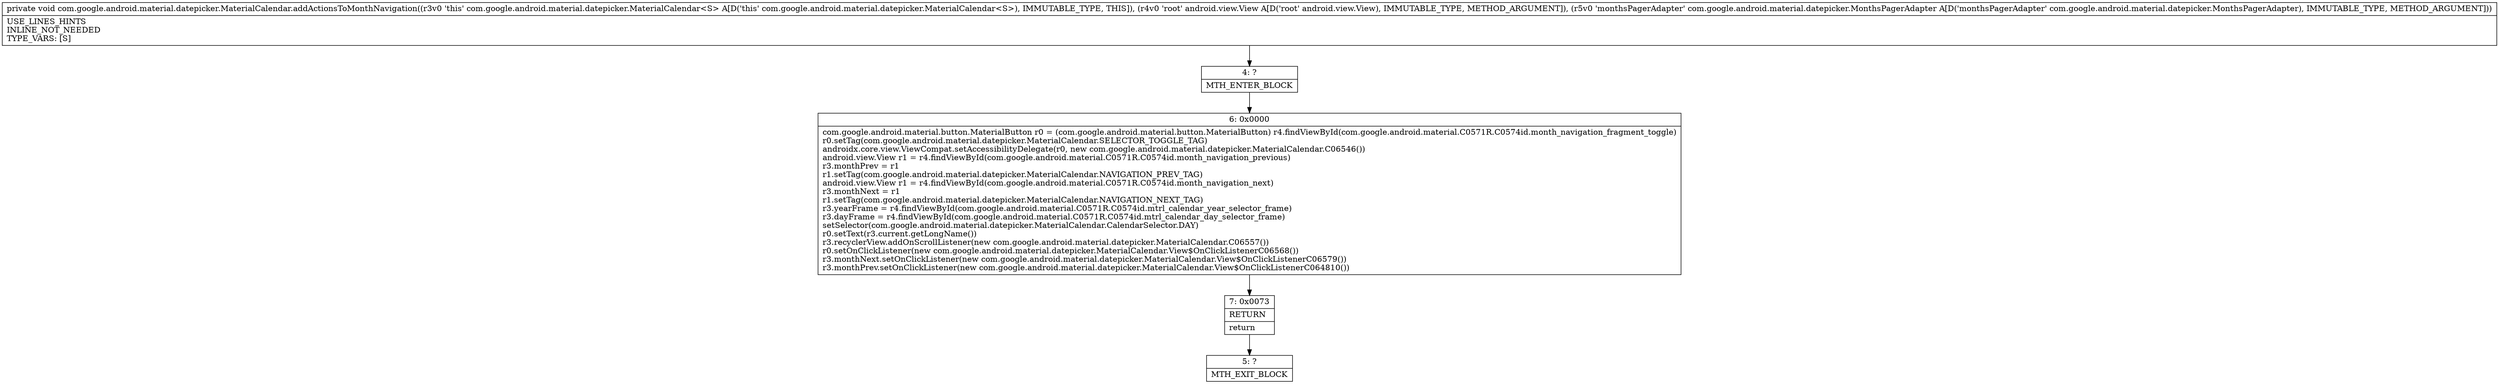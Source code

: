 digraph "CFG forcom.google.android.material.datepicker.MaterialCalendar.addActionsToMonthNavigation(Landroid\/view\/View;Lcom\/google\/android\/material\/datepicker\/MonthsPagerAdapter;)V" {
Node_4 [shape=record,label="{4\:\ ?|MTH_ENTER_BLOCK\l}"];
Node_6 [shape=record,label="{6\:\ 0x0000|com.google.android.material.button.MaterialButton r0 = (com.google.android.material.button.MaterialButton) r4.findViewById(com.google.android.material.C0571R.C0574id.month_navigation_fragment_toggle)\lr0.setTag(com.google.android.material.datepicker.MaterialCalendar.SELECTOR_TOGGLE_TAG)\landroidx.core.view.ViewCompat.setAccessibilityDelegate(r0, new com.google.android.material.datepicker.MaterialCalendar.C06546())\landroid.view.View r1 = r4.findViewById(com.google.android.material.C0571R.C0574id.month_navigation_previous)\lr3.monthPrev = r1\lr1.setTag(com.google.android.material.datepicker.MaterialCalendar.NAVIGATION_PREV_TAG)\landroid.view.View r1 = r4.findViewById(com.google.android.material.C0571R.C0574id.month_navigation_next)\lr3.monthNext = r1\lr1.setTag(com.google.android.material.datepicker.MaterialCalendar.NAVIGATION_NEXT_TAG)\lr3.yearFrame = r4.findViewById(com.google.android.material.C0571R.C0574id.mtrl_calendar_year_selector_frame)\lr3.dayFrame = r4.findViewById(com.google.android.material.C0571R.C0574id.mtrl_calendar_day_selector_frame)\lsetSelector(com.google.android.material.datepicker.MaterialCalendar.CalendarSelector.DAY)\lr0.setText(r3.current.getLongName())\lr3.recyclerView.addOnScrollListener(new com.google.android.material.datepicker.MaterialCalendar.C06557())\lr0.setOnClickListener(new com.google.android.material.datepicker.MaterialCalendar.View$OnClickListenerC06568())\lr3.monthNext.setOnClickListener(new com.google.android.material.datepicker.MaterialCalendar.View$OnClickListenerC06579())\lr3.monthPrev.setOnClickListener(new com.google.android.material.datepicker.MaterialCalendar.View$OnClickListenerC064810())\l}"];
Node_7 [shape=record,label="{7\:\ 0x0073|RETURN\l|return\l}"];
Node_5 [shape=record,label="{5\:\ ?|MTH_EXIT_BLOCK\l}"];
MethodNode[shape=record,label="{private void com.google.android.material.datepicker.MaterialCalendar.addActionsToMonthNavigation((r3v0 'this' com.google.android.material.datepicker.MaterialCalendar\<S\> A[D('this' com.google.android.material.datepicker.MaterialCalendar\<S\>), IMMUTABLE_TYPE, THIS]), (r4v0 'root' android.view.View A[D('root' android.view.View), IMMUTABLE_TYPE, METHOD_ARGUMENT]), (r5v0 'monthsPagerAdapter' com.google.android.material.datepicker.MonthsPagerAdapter A[D('monthsPagerAdapter' com.google.android.material.datepicker.MonthsPagerAdapter), IMMUTABLE_TYPE, METHOD_ARGUMENT]))  | USE_LINES_HINTS\lINLINE_NOT_NEEDED\lTYPE_VARS: [S]\l}"];
MethodNode -> Node_4;Node_4 -> Node_6;
Node_6 -> Node_7;
Node_7 -> Node_5;
}

